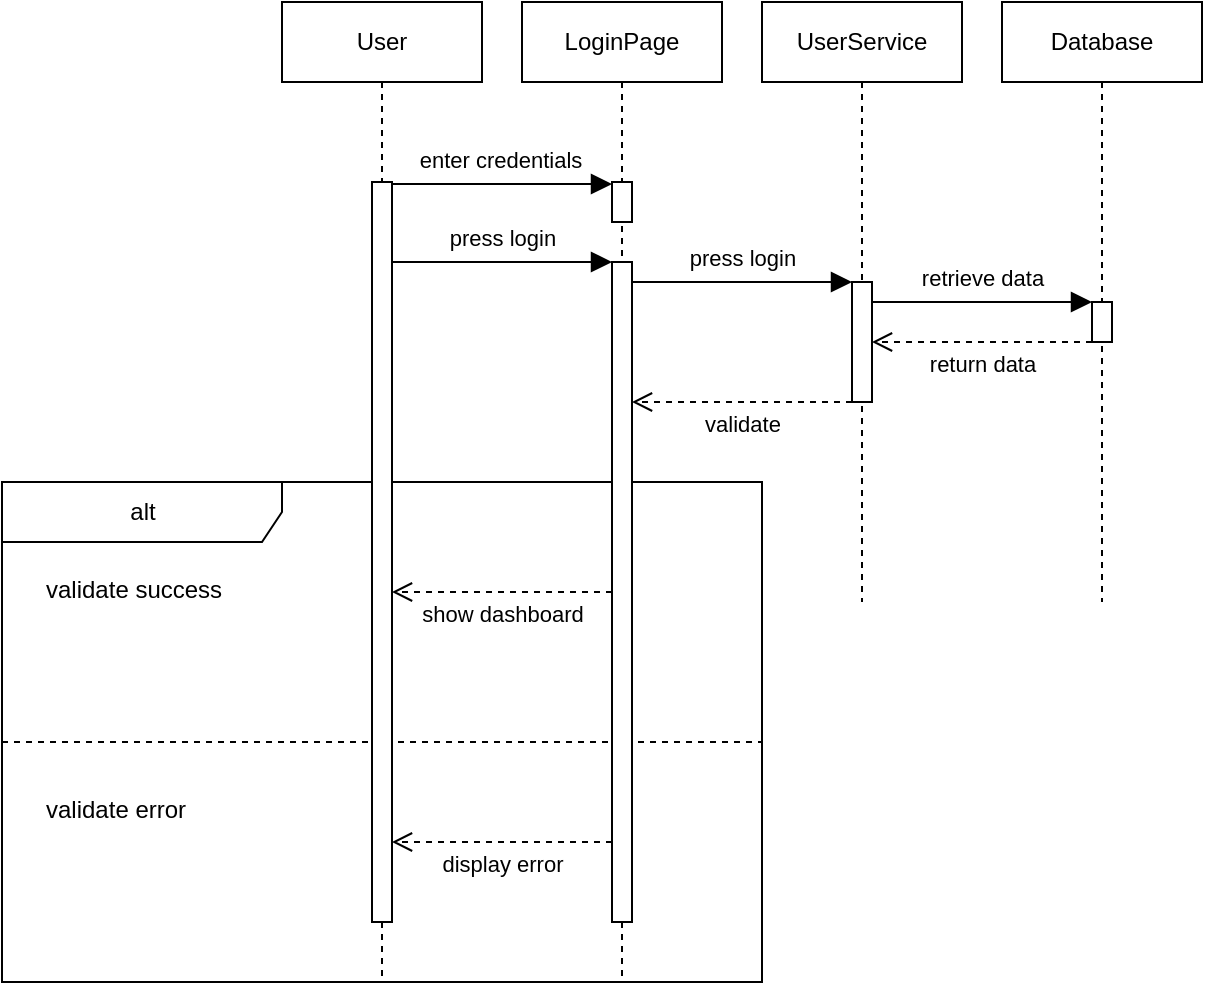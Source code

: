 <mxfile version="15.9.4" type="github" pages="2">
  <diagram name="Login" id="Vz1btIOmLqqJYgxe-6cd">
    <mxGraphModel dx="2036" dy="678" grid="1" gridSize="10" guides="1" tooltips="1" connect="1" arrows="1" fold="1" page="1" pageScale="1" pageWidth="827" pageHeight="1169" math="0" shadow="0">
      <root>
        <mxCell id="8gFfHAogJ4UCt75-UBTD-0" />
        <mxCell id="8gFfHAogJ4UCt75-UBTD-1" parent="8gFfHAogJ4UCt75-UBTD-0" />
        <mxCell id="8gFfHAogJ4UCt75-UBTD-19" value="alt" style="shape=umlFrame;tabWidth=110;tabHeight=30;tabPosition=left;html=1;boundedLbl=1;labelInHeader=1;width=140;height=30;fillColor=#FFFFFF;" parent="8gFfHAogJ4UCt75-UBTD-1" vertex="1">
          <mxGeometry x="-827" y="240" width="380" height="250" as="geometry" />
        </mxCell>
        <mxCell id="8gFfHAogJ4UCt75-UBTD-20" value="validate success" style="text;fillColor=#FFFFFF;" parent="8gFfHAogJ4UCt75-UBTD-19" vertex="1">
          <mxGeometry width="100" height="20" relative="1" as="geometry">
            <mxPoint x="20" y="40" as="offset" />
          </mxGeometry>
        </mxCell>
        <mxCell id="8gFfHAogJ4UCt75-UBTD-21" value="validate error" style="line;strokeWidth=1;dashed=1;labelPosition=center;verticalLabelPosition=bottom;align=left;verticalAlign=top;spacingLeft=20;spacingTop=15;fillColor=#FFFFFF;" parent="8gFfHAogJ4UCt75-UBTD-19" vertex="1">
          <mxGeometry y="125" width="380" height="10" as="geometry" />
        </mxCell>
        <mxCell id="8gFfHAogJ4UCt75-UBTD-3" value="LoginPage" style="shape=umlLifeline;perimeter=lifelinePerimeter;whiteSpace=wrap;html=1;container=1;collapsible=0;recursiveResize=0;outlineConnect=0;" parent="8gFfHAogJ4UCt75-UBTD-1" vertex="1">
          <mxGeometry x="-567" width="100" height="490" as="geometry" />
        </mxCell>
        <mxCell id="8gFfHAogJ4UCt75-UBTD-4" value="" style="html=1;points=[];perimeter=orthogonalPerimeter;fillColor=#FFFFFF;" parent="8gFfHAogJ4UCt75-UBTD-3" vertex="1">
          <mxGeometry x="45" y="90" width="10" height="20" as="geometry" />
        </mxCell>
        <mxCell id="8gFfHAogJ4UCt75-UBTD-12" value="" style="html=1;points=[];perimeter=orthogonalPerimeter;fillColor=#FFFFFF;" parent="8gFfHAogJ4UCt75-UBTD-3" vertex="1">
          <mxGeometry x="45" y="130" width="10" height="330" as="geometry" />
        </mxCell>
        <mxCell id="8gFfHAogJ4UCt75-UBTD-5" value="User" style="shape=umlLifeline;perimeter=lifelinePerimeter;whiteSpace=wrap;html=1;container=1;collapsible=0;recursiveResize=0;outlineConnect=0;" parent="8gFfHAogJ4UCt75-UBTD-1" vertex="1">
          <mxGeometry x="-687" width="100" height="490" as="geometry" />
        </mxCell>
        <mxCell id="8gFfHAogJ4UCt75-UBTD-6" value="" style="html=1;points=[];perimeter=orthogonalPerimeter;" parent="8gFfHAogJ4UCt75-UBTD-5" vertex="1">
          <mxGeometry x="45" y="90" width="10" height="370" as="geometry" />
        </mxCell>
        <mxCell id="8gFfHAogJ4UCt75-UBTD-7" value="Database" style="shape=umlLifeline;perimeter=lifelinePerimeter;whiteSpace=wrap;html=1;container=1;collapsible=0;recursiveResize=0;outlineConnect=0;fillColor=#FFFFFF;" parent="8gFfHAogJ4UCt75-UBTD-1" vertex="1">
          <mxGeometry x="-327" width="100" height="300" as="geometry" />
        </mxCell>
        <mxCell id="8gFfHAogJ4UCt75-UBTD-8" value="" style="html=1;points=[];perimeter=orthogonalPerimeter;" parent="8gFfHAogJ4UCt75-UBTD-7" vertex="1">
          <mxGeometry x="45" y="150" width="10" height="20" as="geometry" />
        </mxCell>
        <mxCell id="8gFfHAogJ4UCt75-UBTD-9" value="UserService" style="shape=umlLifeline;perimeter=lifelinePerimeter;whiteSpace=wrap;html=1;container=1;collapsible=0;recursiveResize=0;outlineConnect=0;fillColor=#FFFFFF;" parent="8gFfHAogJ4UCt75-UBTD-1" vertex="1">
          <mxGeometry x="-447" width="100" height="300" as="geometry" />
        </mxCell>
        <mxCell id="8gFfHAogJ4UCt75-UBTD-10" value="" style="html=1;points=[];perimeter=orthogonalPerimeter;fillColor=#FFFFFF;" parent="8gFfHAogJ4UCt75-UBTD-9" vertex="1">
          <mxGeometry x="45" y="140" width="10" height="60" as="geometry" />
        </mxCell>
        <mxCell id="8gFfHAogJ4UCt75-UBTD-11" value="enter credentials" style="endArrow=block;html=1;endSize=8;startArrow=none;startSize=14;startFill=0;edgeStyle=orthogonalEdgeStyle;align=center;verticalAlign=bottom;endFill=1;rounded=0;exitX=1;exitY=0.008;exitDx=0;exitDy=0;exitPerimeter=0;strokeWidth=1;" parent="8gFfHAogJ4UCt75-UBTD-1" source="8gFfHAogJ4UCt75-UBTD-6" target="8gFfHAogJ4UCt75-UBTD-4" edge="1">
          <mxGeometry y="3" relative="1" as="geometry">
            <mxPoint x="-487" y="190" as="sourcePoint" />
            <mxPoint x="-327" y="190" as="targetPoint" />
            <Array as="points">
              <mxPoint x="-537" y="91" />
              <mxPoint x="-537" y="91" />
            </Array>
          </mxGeometry>
        </mxCell>
        <mxCell id="8gFfHAogJ4UCt75-UBTD-13" value="press login" style="endArrow=block;html=1;endSize=8;startArrow=none;startSize=14;startFill=0;edgeStyle=orthogonalEdgeStyle;align=center;verticalAlign=bottom;endFill=1;rounded=0;strokeWidth=1;" parent="8gFfHAogJ4UCt75-UBTD-1" source="8gFfHAogJ4UCt75-UBTD-6" target="8gFfHAogJ4UCt75-UBTD-12" edge="1">
          <mxGeometry y="3" relative="1" as="geometry">
            <mxPoint x="-622" y="100.96" as="sourcePoint" />
            <mxPoint x="-512" y="101" as="targetPoint" />
            <Array as="points">
              <mxPoint x="-557" y="130" />
              <mxPoint x="-557" y="130" />
            </Array>
          </mxGeometry>
        </mxCell>
        <mxCell id="8gFfHAogJ4UCt75-UBTD-15" value="press login" style="endArrow=block;html=1;endSize=8;startArrow=none;startSize=14;startFill=0;edgeStyle=orthogonalEdgeStyle;align=center;verticalAlign=bottom;endFill=1;rounded=0;strokeWidth=1;" parent="8gFfHAogJ4UCt75-UBTD-1" source="8gFfHAogJ4UCt75-UBTD-12" target="8gFfHAogJ4UCt75-UBTD-10" edge="1">
          <mxGeometry y="3" relative="1" as="geometry">
            <mxPoint x="-467" y="99.5" as="sourcePoint" />
            <mxPoint x="-352.5" y="99.5" as="targetPoint" />
            <Array as="points">
              <mxPoint x="-457" y="140" />
              <mxPoint x="-457" y="140" />
            </Array>
          </mxGeometry>
        </mxCell>
        <mxCell id="8gFfHAogJ4UCt75-UBTD-16" value="retrieve data" style="endArrow=block;html=1;endSize=8;startArrow=none;startSize=14;startFill=0;edgeStyle=orthogonalEdgeStyle;align=center;verticalAlign=bottom;endFill=1;rounded=0;strokeWidth=1;" parent="8gFfHAogJ4UCt75-UBTD-1" source="8gFfHAogJ4UCt75-UBTD-10" target="8gFfHAogJ4UCt75-UBTD-8" edge="1">
          <mxGeometry y="3" relative="1" as="geometry">
            <mxPoint x="-392" y="150" as="sourcePoint" />
            <mxPoint x="-282" y="150" as="targetPoint" />
            <Array as="points">
              <mxPoint x="-307" y="150" />
              <mxPoint x="-307" y="150" />
            </Array>
          </mxGeometry>
        </mxCell>
        <mxCell id="8gFfHAogJ4UCt75-UBTD-17" value="return data" style="endArrow=open;html=1;endSize=8;startArrow=none;startSize=14;startFill=0;edgeStyle=orthogonalEdgeStyle;align=center;verticalAlign=bottom;endFill=0;rounded=0;strokeWidth=1;dashed=1;" parent="8gFfHAogJ4UCt75-UBTD-1" source="8gFfHAogJ4UCt75-UBTD-8" target="8gFfHAogJ4UCt75-UBTD-10" edge="1">
          <mxGeometry y="20" relative="1" as="geometry">
            <mxPoint x="-227" y="250" as="sourcePoint" />
            <mxPoint x="-117" y="250" as="targetPoint" />
            <Array as="points">
              <mxPoint x="-317" y="170" />
              <mxPoint x="-317" y="170" />
            </Array>
            <mxPoint as="offset" />
          </mxGeometry>
        </mxCell>
        <mxCell id="8gFfHAogJ4UCt75-UBTD-18" value="validate" style="endArrow=open;html=1;endSize=8;startArrow=none;startSize=14;startFill=0;edgeStyle=orthogonalEdgeStyle;align=center;verticalAlign=bottom;endFill=0;rounded=0;strokeWidth=1;dashed=1;" parent="8gFfHAogJ4UCt75-UBTD-1" source="8gFfHAogJ4UCt75-UBTD-10" target="8gFfHAogJ4UCt75-UBTD-12" edge="1">
          <mxGeometry y="20" relative="1" as="geometry">
            <mxPoint x="-402" y="200" as="sourcePoint" />
            <mxPoint x="-512" y="200" as="targetPoint" />
            <Array as="points">
              <mxPoint x="-447" y="200" />
              <mxPoint x="-447" y="200" />
            </Array>
            <mxPoint as="offset" />
          </mxGeometry>
        </mxCell>
        <mxCell id="8gFfHAogJ4UCt75-UBTD-23" value="display error" style="endArrow=open;html=1;endSize=8;startArrow=none;startSize=14;startFill=0;edgeStyle=orthogonalEdgeStyle;align=center;verticalAlign=bottom;endFill=0;rounded=0;strokeWidth=1;dashed=1;" parent="8gFfHAogJ4UCt75-UBTD-1" source="8gFfHAogJ4UCt75-UBTD-12" target="8gFfHAogJ4UCt75-UBTD-6" edge="1">
          <mxGeometry y="20" relative="1" as="geometry">
            <mxPoint x="-517" y="410" as="sourcePoint" />
            <mxPoint x="-627" y="410" as="targetPoint" />
            <Array as="points">
              <mxPoint x="-557" y="420" />
              <mxPoint x="-557" y="420" />
            </Array>
            <mxPoint as="offset" />
          </mxGeometry>
        </mxCell>
        <mxCell id="8gFfHAogJ4UCt75-UBTD-22" value="show dashboard" style="endArrow=open;html=1;endSize=8;startArrow=none;startSize=14;startFill=0;edgeStyle=orthogonalEdgeStyle;align=center;verticalAlign=bottom;endFill=0;rounded=0;strokeWidth=1;dashed=1;" parent="8gFfHAogJ4UCt75-UBTD-1" source="8gFfHAogJ4UCt75-UBTD-12" target="8gFfHAogJ4UCt75-UBTD-6" edge="1">
          <mxGeometry y="20" relative="1" as="geometry">
            <mxPoint x="-517" y="280" as="sourcePoint" />
            <mxPoint x="-627" y="280" as="targetPoint" />
            <Array as="points">
              <mxPoint x="-567" y="295" />
              <mxPoint x="-567" y="295" />
            </Array>
            <mxPoint as="offset" />
          </mxGeometry>
        </mxCell>
      </root>
    </mxGraphModel>
  </diagram>
  <diagram id="xjxF12ABI_jpNv5xLuTS" name="showAssets">
    <mxGraphModel dx="1835" dy="565" grid="1" gridSize="10" guides="1" tooltips="1" connect="1" arrows="1" fold="1" page="1" pageScale="1" pageWidth="827" pageHeight="1169" math="0" shadow="0">
      <root>
        <mxCell id="8WW77KF9GtoBHK48pzk1-0" />
        <mxCell id="8WW77KF9GtoBHK48pzk1-1" parent="8WW77KF9GtoBHK48pzk1-0" />
        <mxCell id="D_NZLBXaeA7b95ZZJjKF-3" value="Dashboard" style="shape=umlLifeline;perimeter=lifelinePerimeter;whiteSpace=wrap;html=1;container=1;collapsible=0;recursiveResize=0;outlineConnect=0;" parent="8WW77KF9GtoBHK48pzk1-1" vertex="1">
          <mxGeometry x="-630" width="100" height="480" as="geometry" />
        </mxCell>
        <mxCell id="D_NZLBXaeA7b95ZZJjKF-5" value="" style="html=1;points=[];perimeter=orthogonalPerimeter;fillColor=#FFFFFF;" parent="D_NZLBXaeA7b95ZZJjKF-3" vertex="1">
          <mxGeometry x="45" y="80" width="10" height="360" as="geometry" />
        </mxCell>
        <mxCell id="D_NZLBXaeA7b95ZZJjKF-8" value="Database" style="shape=umlLifeline;perimeter=lifelinePerimeter;whiteSpace=wrap;html=1;container=1;collapsible=0;recursiveResize=0;outlineConnect=0;fillColor=#FFFFFF;" parent="8WW77KF9GtoBHK48pzk1-1" vertex="1">
          <mxGeometry x="-230" width="100" height="160" as="geometry" />
        </mxCell>
        <mxCell id="D_NZLBXaeA7b95ZZJjKF-9" value="" style="html=1;points=[];perimeter=orthogonalPerimeter;" parent="D_NZLBXaeA7b95ZZJjKF-8" vertex="1">
          <mxGeometry x="45" y="100" width="10" height="20" as="geometry" />
        </mxCell>
        <mxCell id="D_NZLBXaeA7b95ZZJjKF-10" value="AssetService" style="shape=umlLifeline;perimeter=lifelinePerimeter;whiteSpace=wrap;html=1;container=1;collapsible=0;recursiveResize=0;outlineConnect=0;fillColor=#FFFFFF;" parent="8WW77KF9GtoBHK48pzk1-1" vertex="1">
          <mxGeometry x="-446" width="96" height="480" as="geometry" />
        </mxCell>
        <mxCell id="D_NZLBXaeA7b95ZZJjKF-0" value="loop" style="shape=umlFrame;tabWidth=110;tabHeight=30;tabPosition=left;html=1;boundedLbl=1;labelInHeader=1;width=67;height=30;fillColor=#FFFFFF;" parent="D_NZLBXaeA7b95ZZJjKF-10" vertex="1">
          <mxGeometry x="-120" y="160" width="330" height="260" as="geometry" />
        </mxCell>
        <mxCell id="D_NZLBXaeA7b95ZZJjKF-11" value="" style="html=1;points=[];perimeter=orthogonalPerimeter;fillColor=#FFFFFF;" parent="D_NZLBXaeA7b95ZZJjKF-10" vertex="1">
          <mxGeometry x="45" y="90" width="10" height="350" as="geometry" />
        </mxCell>
        <mxCell id="113iGPgi2Vgeu7rQ-MCG-1" value="test product" style="endArrow=none;html=1;endSize=8;startArrow=block;startSize=8;startFill=1;edgeStyle=orthogonalEdgeStyle;align=center;verticalAlign=bottom;endFill=0;rounded=0;strokeWidth=1;curved=1;" edge="1" parent="D_NZLBXaeA7b95ZZJjKF-10" source="D_NZLBXaeA7b95ZZJjKF-11" target="D_NZLBXaeA7b95ZZJjKF-11">
          <mxGeometry x="-0.25" y="-42" relative="1" as="geometry">
            <mxPoint x="55" y="210" as="sourcePoint" />
            <mxPoint x="55" y="190" as="targetPoint" />
            <Array as="points">
              <mxPoint x="85" y="210" />
              <mxPoint x="85" y="190" />
            </Array>
            <mxPoint as="offset" />
          </mxGeometry>
        </mxCell>
        <mxCell id="113iGPgi2Vgeu7rQ-MCG-3" value="alt" style="shape=umlFrame;tabWidth=110;tabHeight=30;tabPosition=left;html=1;boundedLbl=1;labelInHeader=1;width=70;height=30;" vertex="1" parent="D_NZLBXaeA7b95ZZJjKF-10">
          <mxGeometry x="-110" y="220" width="310" height="190" as="geometry" />
        </mxCell>
        <mxCell id="113iGPgi2Vgeu7rQ-MCG-4" value="asset has bid/ask" style="text" vertex="1" parent="113iGPgi2Vgeu7rQ-MCG-3">
          <mxGeometry width="100" height="20" relative="1" as="geometry">
            <mxPoint x="20" y="40" as="offset" />
          </mxGeometry>
        </mxCell>
        <mxCell id="113iGPgi2Vgeu7rQ-MCG-5" value="asset has no bid or ask" style="line;strokeWidth=1;dashed=1;labelPosition=center;verticalLabelPosition=bottom;align=left;verticalAlign=top;spacingLeft=20;spacingTop=15;" vertex="1" parent="113iGPgi2Vgeu7rQ-MCG-3">
          <mxGeometry y="95" width="310" height="7.6" as="geometry" />
        </mxCell>
        <mxCell id="113iGPgi2Vgeu7rQ-MCG-6" value="&lt;div&gt;set bid and ask to&lt;/div&gt;&lt;div&gt;actual values&lt;br&gt;&lt;/div&gt;" style="endArrow=none;html=1;endSize=8;startArrow=block;startSize=8;startFill=1;edgeStyle=orthogonalEdgeStyle;align=center;verticalAlign=bottom;endFill=0;rounded=0;strokeWidth=1;curved=1;" edge="1" parent="D_NZLBXaeA7b95ZZJjKF-10" source="D_NZLBXaeA7b95ZZJjKF-11" target="D_NZLBXaeA7b95ZZJjKF-11">
          <mxGeometry x="-0.238" y="-50" relative="1" as="geometry">
            <mxPoint x="57" y="280" as="sourcePoint" />
            <mxPoint x="57" y="260" as="targetPoint" />
            <Array as="points">
              <mxPoint x="87" y="280" />
              <mxPoint x="87" y="260" />
            </Array>
            <mxPoint as="offset" />
          </mxGeometry>
        </mxCell>
        <mxCell id="113iGPgi2Vgeu7rQ-MCG-7" value="&lt;div&gt;set bid and ask to&lt;/div&gt;&lt;div&gt;blank values&lt;br&gt;&lt;/div&gt;" style="endArrow=none;html=1;endSize=8;startArrow=block;startSize=8;startFill=1;edgeStyle=orthogonalEdgeStyle;align=center;verticalAlign=bottom;endFill=0;rounded=0;strokeWidth=1;curved=1;" edge="1" parent="D_NZLBXaeA7b95ZZJjKF-10" source="D_NZLBXaeA7b95ZZJjKF-11" target="D_NZLBXaeA7b95ZZJjKF-11">
          <mxGeometry x="-0.227" y="-49" relative="1" as="geometry">
            <mxPoint x="57" y="360" as="sourcePoint" />
            <mxPoint x="57" y="340" as="targetPoint" />
            <Array as="points">
              <mxPoint x="89" y="360" />
              <mxPoint x="89" y="340" />
            </Array>
            <mxPoint x="-1" y="10" as="offset" />
          </mxGeometry>
        </mxCell>
        <mxCell id="D_NZLBXaeA7b95ZZJjKF-14" value="get products" style="endArrow=block;html=1;endSize=8;startArrow=none;startSize=14;startFill=0;edgeStyle=orthogonalEdgeStyle;align=center;verticalAlign=bottom;endFill=1;rounded=0;strokeWidth=1;" parent="8WW77KF9GtoBHK48pzk1-1" source="D_NZLBXaeA7b95ZZJjKF-5" target="D_NZLBXaeA7b95ZZJjKF-11" edge="1">
          <mxGeometry y="3" relative="1" as="geometry">
            <mxPoint x="-467" y="49.5" as="sourcePoint" />
            <mxPoint x="-352.5" y="49.5" as="targetPoint" />
            <Array as="points">
              <mxPoint x="-457" y="90" />
              <mxPoint x="-457" y="90" />
            </Array>
          </mxGeometry>
        </mxCell>
        <mxCell id="D_NZLBXaeA7b95ZZJjKF-15" value="retrieve data" style="endArrow=block;html=1;endSize=8;startArrow=none;startSize=14;startFill=0;edgeStyle=orthogonalEdgeStyle;align=center;verticalAlign=bottom;endFill=1;rounded=0;strokeWidth=1;" parent="8WW77KF9GtoBHK48pzk1-1" source="D_NZLBXaeA7b95ZZJjKF-11" target="D_NZLBXaeA7b95ZZJjKF-9" edge="1">
          <mxGeometry y="3" relative="1" as="geometry">
            <mxPoint x="-392" y="100" as="sourcePoint" />
            <mxPoint x="-282" y="100" as="targetPoint" />
            <Array as="points">
              <mxPoint x="-307" y="100" />
              <mxPoint x="-307" y="100" />
            </Array>
          </mxGeometry>
        </mxCell>
        <mxCell id="D_NZLBXaeA7b95ZZJjKF-16" value="return data" style="endArrow=open;html=1;endSize=8;startArrow=none;startSize=14;startFill=0;edgeStyle=orthogonalEdgeStyle;align=center;verticalAlign=bottom;endFill=0;rounded=0;strokeWidth=1;dashed=1;" parent="8WW77KF9GtoBHK48pzk1-1" source="D_NZLBXaeA7b95ZZJjKF-9" target="D_NZLBXaeA7b95ZZJjKF-11" edge="1">
          <mxGeometry y="20" relative="1" as="geometry">
            <mxPoint x="-227" y="200" as="sourcePoint" />
            <mxPoint x="-117" y="200" as="targetPoint" />
            <Array as="points">
              <mxPoint x="-317" y="120" />
              <mxPoint x="-317" y="120" />
            </Array>
            <mxPoint as="offset" />
          </mxGeometry>
        </mxCell>
        <mxCell id="113iGPgi2Vgeu7rQ-MCG-8" value="display products" style="endArrow=open;html=1;endSize=8;startArrow=none;startSize=14;startFill=0;edgeStyle=orthogonalEdgeStyle;align=center;verticalAlign=bottom;endFill=0;rounded=0;strokeWidth=1;dashed=1;" edge="1" parent="8WW77KF9GtoBHK48pzk1-1" source="D_NZLBXaeA7b95ZZJjKF-11" target="D_NZLBXaeA7b95ZZJjKF-5">
          <mxGeometry y="20" relative="1" as="geometry">
            <mxPoint x="-360" y="450" as="sourcePoint" />
            <mxPoint x="-566" y="450" as="targetPoint" />
            <Array as="points">
              <mxPoint x="-520" y="440" />
              <mxPoint x="-520" y="440" />
            </Array>
            <mxPoint as="offset" />
          </mxGeometry>
        </mxCell>
      </root>
    </mxGraphModel>
  </diagram>
</mxfile>
